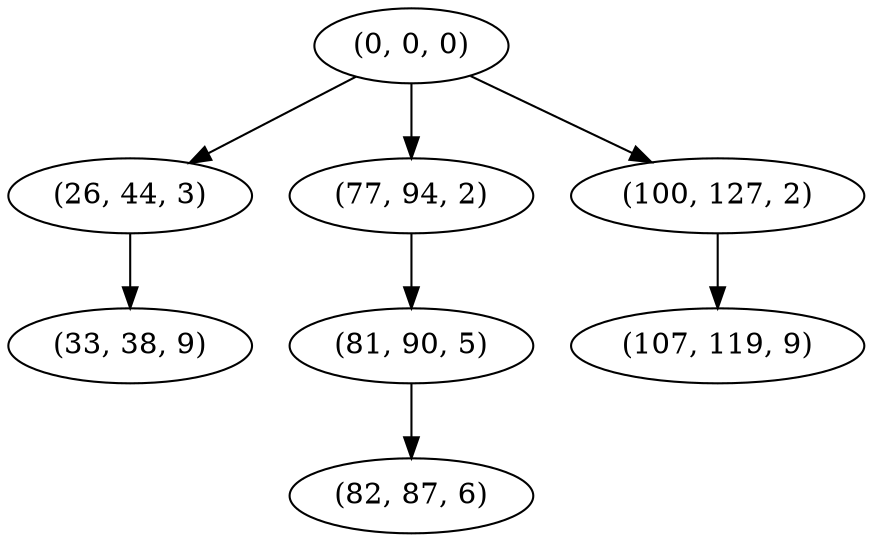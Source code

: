 digraph tree {
    "(0, 0, 0)";
    "(26, 44, 3)";
    "(33, 38, 9)";
    "(77, 94, 2)";
    "(81, 90, 5)";
    "(82, 87, 6)";
    "(100, 127, 2)";
    "(107, 119, 9)";
    "(0, 0, 0)" -> "(26, 44, 3)";
    "(0, 0, 0)" -> "(77, 94, 2)";
    "(0, 0, 0)" -> "(100, 127, 2)";
    "(26, 44, 3)" -> "(33, 38, 9)";
    "(77, 94, 2)" -> "(81, 90, 5)";
    "(81, 90, 5)" -> "(82, 87, 6)";
    "(100, 127, 2)" -> "(107, 119, 9)";
}
